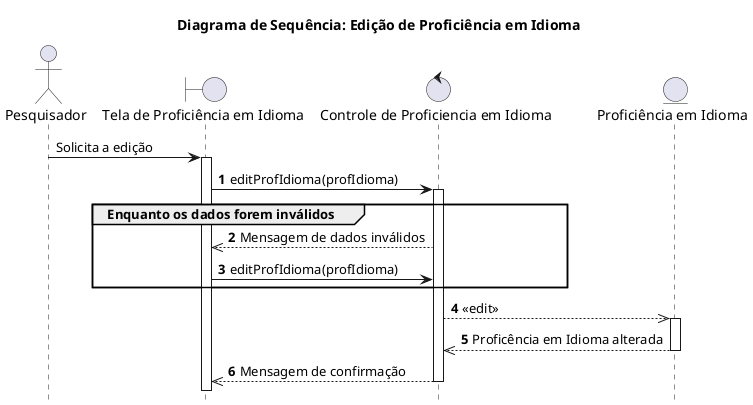 @startuml DiagramaEditarIdioma
title "Diagrama de Sequência: Edição de Proficiência em Idioma"
hide footbox

actor "Pesquisador" as Pesquisador
boundary "Tela de Proficiência em Idioma" as UIProeficienciaIdioma
control "Controle de Proficiencia em Idioma" as ControleProeficienciaIdioma
entity "Proficiência em Idioma" as ProeficienciaIdioma


Pesquisador -> UIProeficienciaIdioma ++: Solicita a edição
autonumber

UIProeficienciaIdioma -> ControleProeficienciaIdioma ++: editProfIdioma(profIdioma)

group Enquanto os dados forem inválidos
ControleProeficienciaIdioma -->> UIProeficienciaIdioma: Mensagem de dados inválidos
UIProeficienciaIdioma -> ControleProeficienciaIdioma: editProfIdioma(profIdioma)
end

ControleProeficienciaIdioma -->> ProeficienciaIdioma ++: <<edit>>
ProeficienciaIdioma -->> ControleProeficienciaIdioma --: Proficência em Idioma alterada
ControleProeficienciaIdioma -->> UIProeficienciaIdioma --: Mensagem de confirmação

@enduml